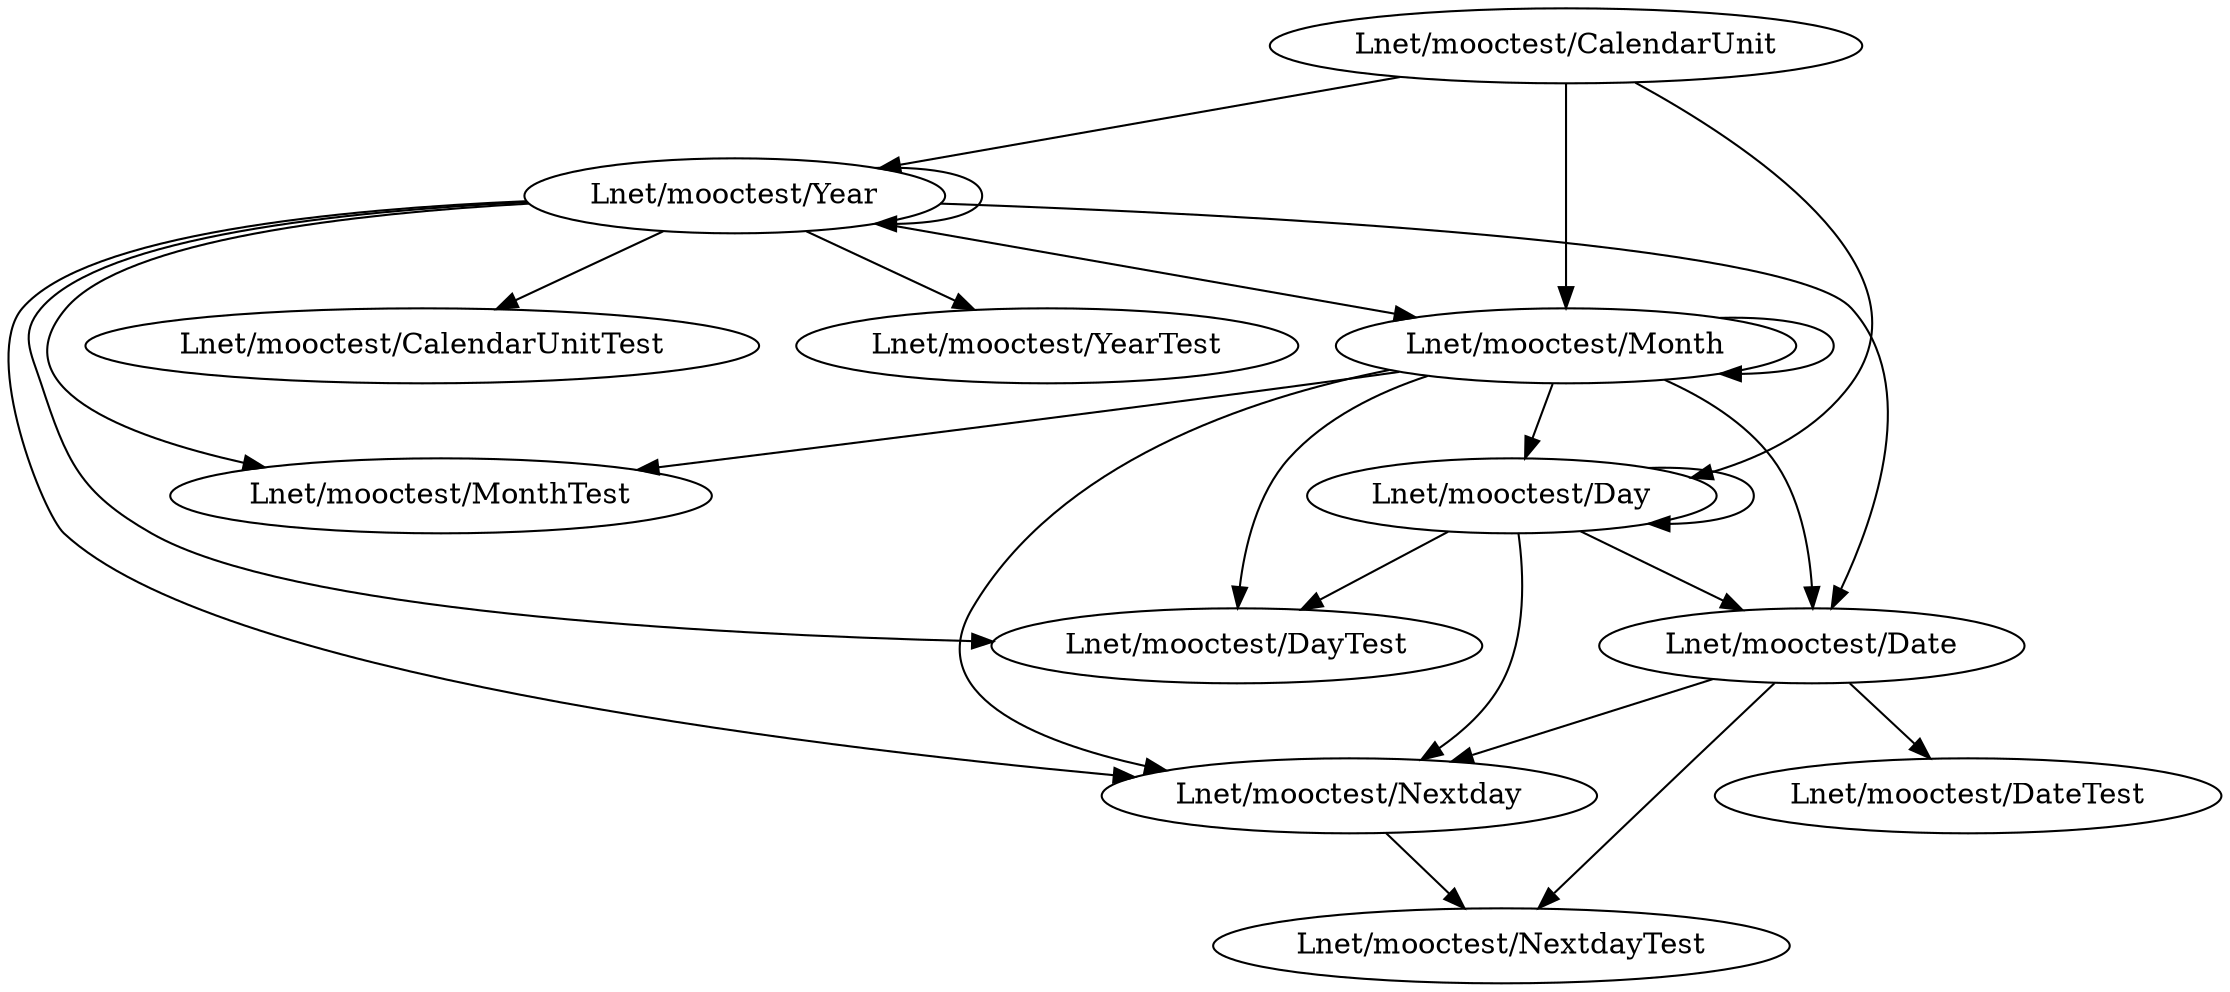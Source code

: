 digraph _class {
"Lnet/mooctest/CalendarUnit" -> "Lnet/mooctest/Day";
"Lnet/mooctest/CalendarUnit" -> "Lnet/mooctest/Month";
"Lnet/mooctest/CalendarUnit" -> "Lnet/mooctest/Year";
"Lnet/mooctest/Date" -> "Lnet/mooctest/DateTest";
"Lnet/mooctest/Date" -> "Lnet/mooctest/Nextday";
"Lnet/mooctest/Date" -> "Lnet/mooctest/NextdayTest";
"Lnet/mooctest/Day" -> "Lnet/mooctest/Date";
"Lnet/mooctest/Day" -> "Lnet/mooctest/Day";
"Lnet/mooctest/Day" -> "Lnet/mooctest/DayTest";
"Lnet/mooctest/Day" -> "Lnet/mooctest/Nextday";
"Lnet/mooctest/Month" -> "Lnet/mooctest/Date";
"Lnet/mooctest/Month" -> "Lnet/mooctest/Day";
"Lnet/mooctest/Month" -> "Lnet/mooctest/DayTest";
"Lnet/mooctest/Month" -> "Lnet/mooctest/Month";
"Lnet/mooctest/Month" -> "Lnet/mooctest/MonthTest";
"Lnet/mooctest/Month" -> "Lnet/mooctest/Nextday";
"Lnet/mooctest/Nextday" -> "Lnet/mooctest/NextdayTest";
"Lnet/mooctest/Year" -> "Lnet/mooctest/CalendarUnitTest";
"Lnet/mooctest/Year" -> "Lnet/mooctest/Date";
"Lnet/mooctest/Year" -> "Lnet/mooctest/DayTest";
"Lnet/mooctest/Year" -> "Lnet/mooctest/Month";
"Lnet/mooctest/Year" -> "Lnet/mooctest/MonthTest";
"Lnet/mooctest/Year" -> "Lnet/mooctest/Nextday";
"Lnet/mooctest/Year" -> "Lnet/mooctest/Year";
"Lnet/mooctest/Year" -> "Lnet/mooctest/YearTest";
}